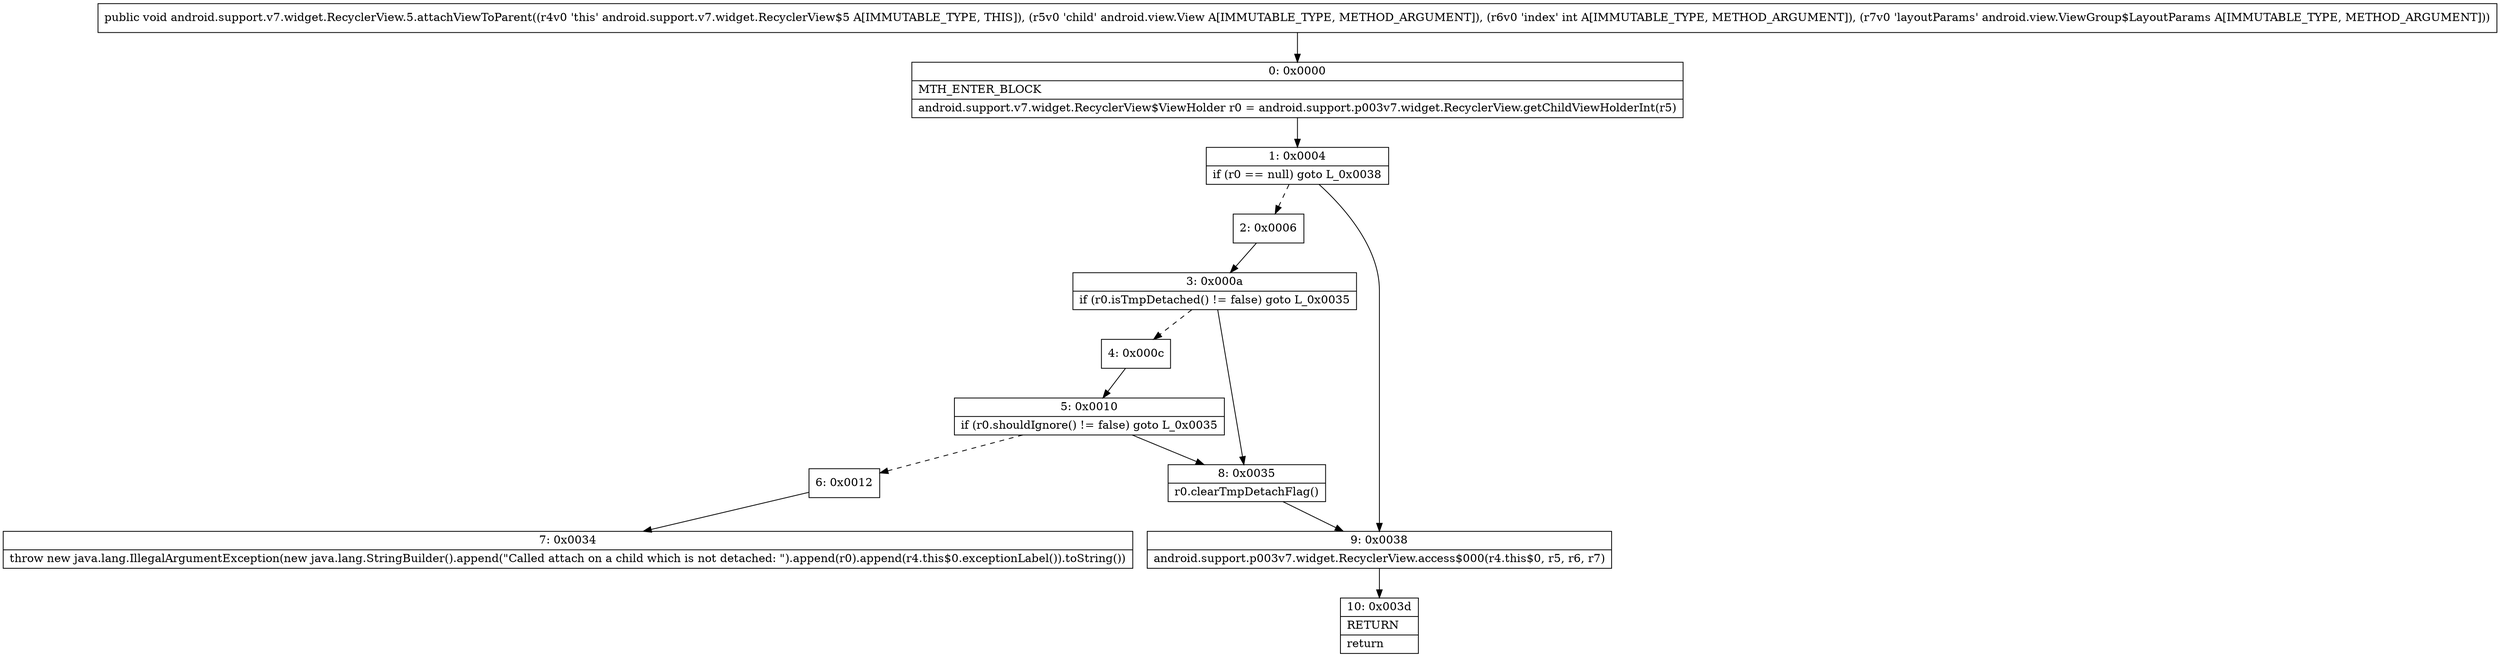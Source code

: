 digraph "CFG forandroid.support.v7.widget.RecyclerView.5.attachViewToParent(Landroid\/view\/View;ILandroid\/view\/ViewGroup$LayoutParams;)V" {
Node_0 [shape=record,label="{0\:\ 0x0000|MTH_ENTER_BLOCK\l|android.support.v7.widget.RecyclerView$ViewHolder r0 = android.support.p003v7.widget.RecyclerView.getChildViewHolderInt(r5)\l}"];
Node_1 [shape=record,label="{1\:\ 0x0004|if (r0 == null) goto L_0x0038\l}"];
Node_2 [shape=record,label="{2\:\ 0x0006}"];
Node_3 [shape=record,label="{3\:\ 0x000a|if (r0.isTmpDetached() != false) goto L_0x0035\l}"];
Node_4 [shape=record,label="{4\:\ 0x000c}"];
Node_5 [shape=record,label="{5\:\ 0x0010|if (r0.shouldIgnore() != false) goto L_0x0035\l}"];
Node_6 [shape=record,label="{6\:\ 0x0012}"];
Node_7 [shape=record,label="{7\:\ 0x0034|throw new java.lang.IllegalArgumentException(new java.lang.StringBuilder().append(\"Called attach on a child which is not detached: \").append(r0).append(r4.this$0.exceptionLabel()).toString())\l}"];
Node_8 [shape=record,label="{8\:\ 0x0035|r0.clearTmpDetachFlag()\l}"];
Node_9 [shape=record,label="{9\:\ 0x0038|android.support.p003v7.widget.RecyclerView.access$000(r4.this$0, r5, r6, r7)\l}"];
Node_10 [shape=record,label="{10\:\ 0x003d|RETURN\l|return\l}"];
MethodNode[shape=record,label="{public void android.support.v7.widget.RecyclerView.5.attachViewToParent((r4v0 'this' android.support.v7.widget.RecyclerView$5 A[IMMUTABLE_TYPE, THIS]), (r5v0 'child' android.view.View A[IMMUTABLE_TYPE, METHOD_ARGUMENT]), (r6v0 'index' int A[IMMUTABLE_TYPE, METHOD_ARGUMENT]), (r7v0 'layoutParams' android.view.ViewGroup$LayoutParams A[IMMUTABLE_TYPE, METHOD_ARGUMENT])) }"];
MethodNode -> Node_0;
Node_0 -> Node_1;
Node_1 -> Node_2[style=dashed];
Node_1 -> Node_9;
Node_2 -> Node_3;
Node_3 -> Node_4[style=dashed];
Node_3 -> Node_8;
Node_4 -> Node_5;
Node_5 -> Node_6[style=dashed];
Node_5 -> Node_8;
Node_6 -> Node_7;
Node_8 -> Node_9;
Node_9 -> Node_10;
}


